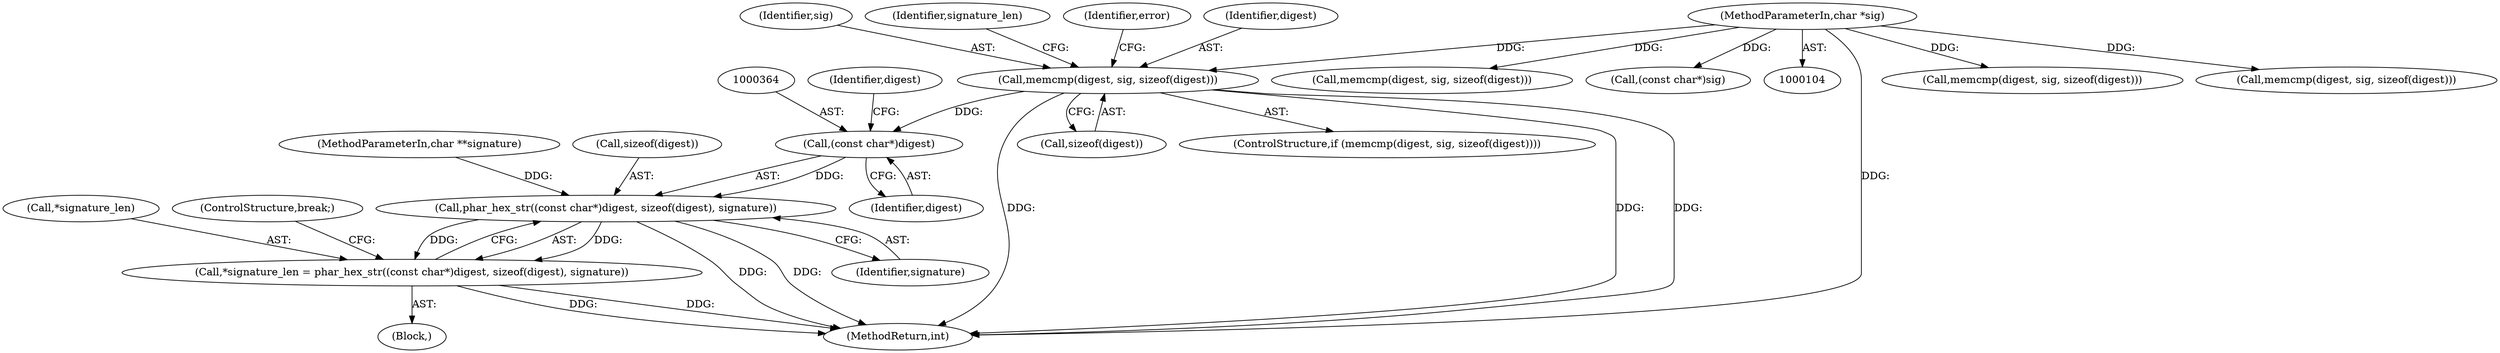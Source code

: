 digraph "0_php-src_0bfb970f43acd1e81d11be1154805f86655f15d5?w=1@API" {
"1000344" [label="(Call,memcmp(digest, sig, sizeof(digest)))"];
"1000108" [label="(MethodParameterIn,char *sig)"];
"1000363" [label="(Call,(const char*)digest)"];
"1000362" [label="(Call,phar_hex_str((const char*)digest, sizeof(digest), signature))"];
"1000359" [label="(Call,*signature_len = phar_hex_str((const char*)digest, sizeof(digest), signature))"];
"1000345" [label="(Identifier,digest)"];
"1000362" [label="(Call,phar_hex_str((const char*)digest, sizeof(digest), signature))"];
"1000367" [label="(Identifier,digest)"];
"1000360" [label="(Call,*signature_len)"];
"1000111" [label="(MethodParameterIn,char **signature)"];
"1000369" [label="(ControlStructure,break;)"];
"1000359" [label="(Call,*signature_len = phar_hex_str((const char*)digest, sizeof(digest), signature))"];
"1000449" [label="(Call,memcmp(digest, sig, sizeof(digest)))"];
"1000108" [label="(MethodParameterIn,char *sig)"];
"1000346" [label="(Identifier,sig)"];
"1000266" [label="(Block,)"];
"1000554" [label="(Call,memcmp(digest, sig, sizeof(digest)))"];
"1000344" [label="(Call,memcmp(digest, sig, sizeof(digest)))"];
"1000659" [label="(Call,memcmp(digest, sig, sizeof(digest)))"];
"1000347" [label="(Call,sizeof(digest))"];
"1000365" [label="(Identifier,digest)"];
"1000368" [label="(Identifier,signature)"];
"1000343" [label="(ControlStructure,if (memcmp(digest, sig, sizeof(digest))))"];
"1000361" [label="(Identifier,signature_len)"];
"1000259" [label="(Call,(const char*)sig)"];
"1000363" [label="(Call,(const char*)digest)"];
"1000697" [label="(MethodReturn,int)"];
"1000351" [label="(Identifier,error)"];
"1000366" [label="(Call,sizeof(digest))"];
"1000344" -> "1000343"  [label="AST: "];
"1000344" -> "1000347"  [label="CFG: "];
"1000345" -> "1000344"  [label="AST: "];
"1000346" -> "1000344"  [label="AST: "];
"1000347" -> "1000344"  [label="AST: "];
"1000351" -> "1000344"  [label="CFG: "];
"1000361" -> "1000344"  [label="CFG: "];
"1000344" -> "1000697"  [label="DDG: "];
"1000344" -> "1000697"  [label="DDG: "];
"1000344" -> "1000697"  [label="DDG: "];
"1000108" -> "1000344"  [label="DDG: "];
"1000344" -> "1000363"  [label="DDG: "];
"1000108" -> "1000104"  [label="AST: "];
"1000108" -> "1000697"  [label="DDG: "];
"1000108" -> "1000259"  [label="DDG: "];
"1000108" -> "1000449"  [label="DDG: "];
"1000108" -> "1000554"  [label="DDG: "];
"1000108" -> "1000659"  [label="DDG: "];
"1000363" -> "1000362"  [label="AST: "];
"1000363" -> "1000365"  [label="CFG: "];
"1000364" -> "1000363"  [label="AST: "];
"1000365" -> "1000363"  [label="AST: "];
"1000367" -> "1000363"  [label="CFG: "];
"1000363" -> "1000362"  [label="DDG: "];
"1000362" -> "1000359"  [label="AST: "];
"1000362" -> "1000368"  [label="CFG: "];
"1000366" -> "1000362"  [label="AST: "];
"1000368" -> "1000362"  [label="AST: "];
"1000359" -> "1000362"  [label="CFG: "];
"1000362" -> "1000697"  [label="DDG: "];
"1000362" -> "1000697"  [label="DDG: "];
"1000362" -> "1000359"  [label="DDG: "];
"1000362" -> "1000359"  [label="DDG: "];
"1000111" -> "1000362"  [label="DDG: "];
"1000359" -> "1000266"  [label="AST: "];
"1000360" -> "1000359"  [label="AST: "];
"1000369" -> "1000359"  [label="CFG: "];
"1000359" -> "1000697"  [label="DDG: "];
"1000359" -> "1000697"  [label="DDG: "];
}
